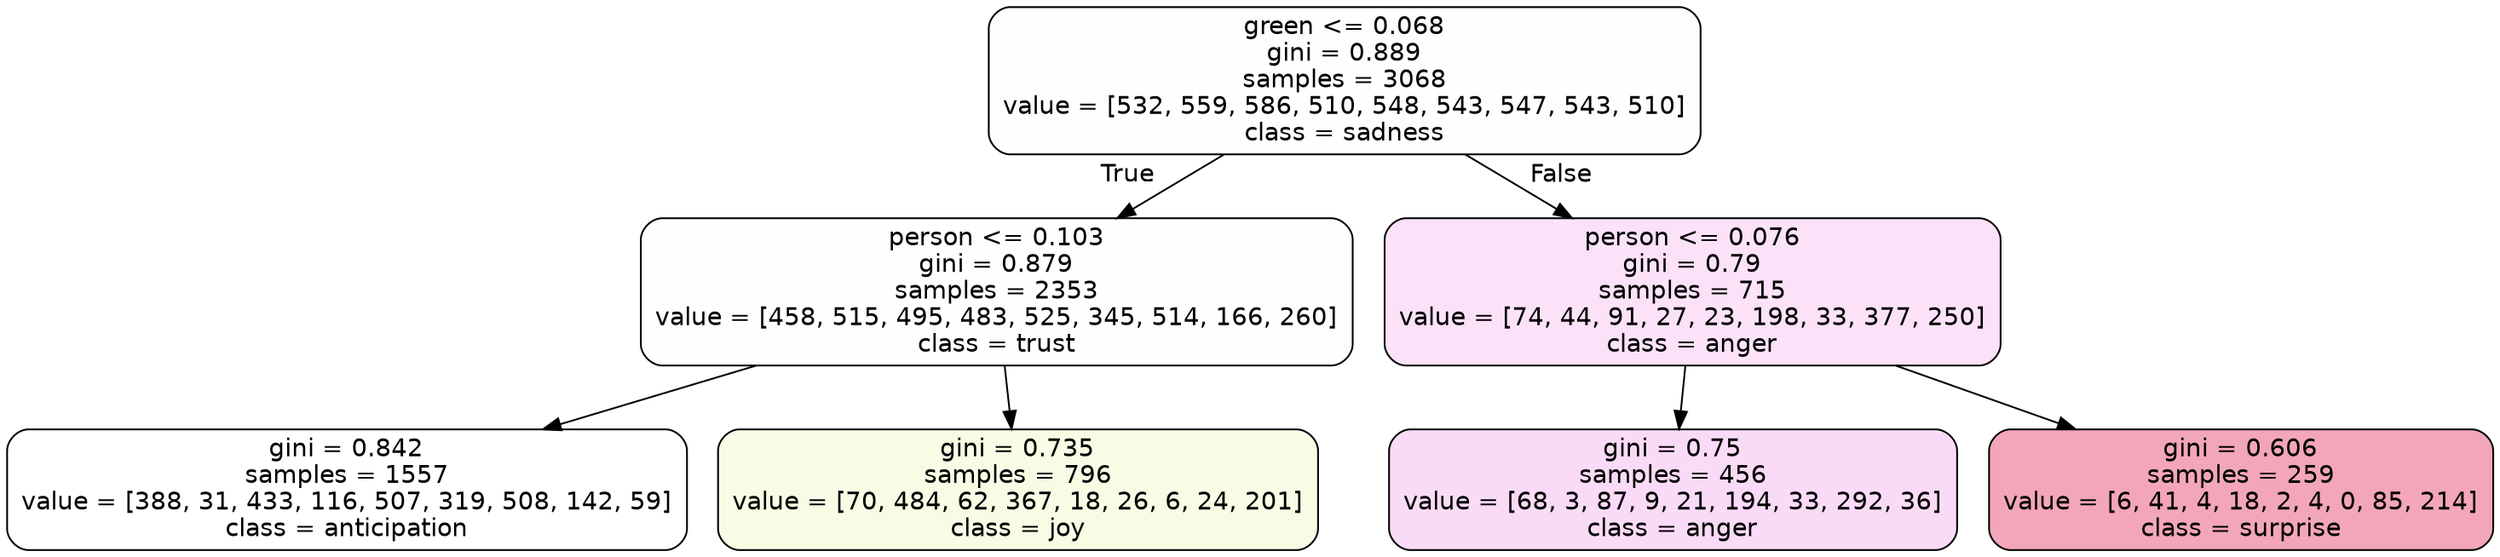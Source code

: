 digraph Tree {
node [shape=box, style="filled, rounded", color="black", fontname=helvetica] ;
edge [fontname=helvetica] ;
0 [label="green <= 0.068\ngini = 0.889\nsamples = 3068\nvalue = [532, 559, 586, 510, 548, 543, 547, 543, 510]\nclass = sadness", fillcolor="#64e53902"] ;
1 [label="person <= 0.103\ngini = 0.879\nsamples = 2353\nvalue = [458, 515, 495, 483, 525, 345, 514, 166, 260]\nclass = trust", fillcolor="#39d7e501"] ;
0 -> 1 [labeldistance=2.5, labelangle=45, headlabel="True"] ;
2 [label="gini = 0.842\nsamples = 1557\nvalue = [388, 31, 433, 116, 507, 319, 508, 142, 59]\nclass = anticipation", fillcolor="#8139e500"] ;
1 -> 2 ;
3 [label="gini = 0.735\nsamples = 796\nvalue = [70, 484, 62, 367, 18, 26, 6, 24, 201]\nclass = joy", fillcolor="#d7e53921"] ;
1 -> 3 ;
4 [label="person <= 0.076\ngini = 0.79\nsamples = 715\nvalue = [74, 44, 91, 27, 23, 198, 33, 377, 250]\nclass = anger", fillcolor="#e539d725"] ;
0 -> 4 [labeldistance=2.5, labelangle=-45, headlabel="False"] ;
5 [label="gini = 0.75\nsamples = 456\nvalue = [68, 3, 87, 9, 21, 194, 33, 292, 36]\nclass = anger", fillcolor="#e539d72e"] ;
4 -> 5 ;
6 [label="gini = 0.606\nsamples = 259\nvalue = [6, 41, 4, 18, 2, 4, 0, 85, 214]\nclass = surprise", fillcolor="#e5396472"] ;
4 -> 6 ;
}
